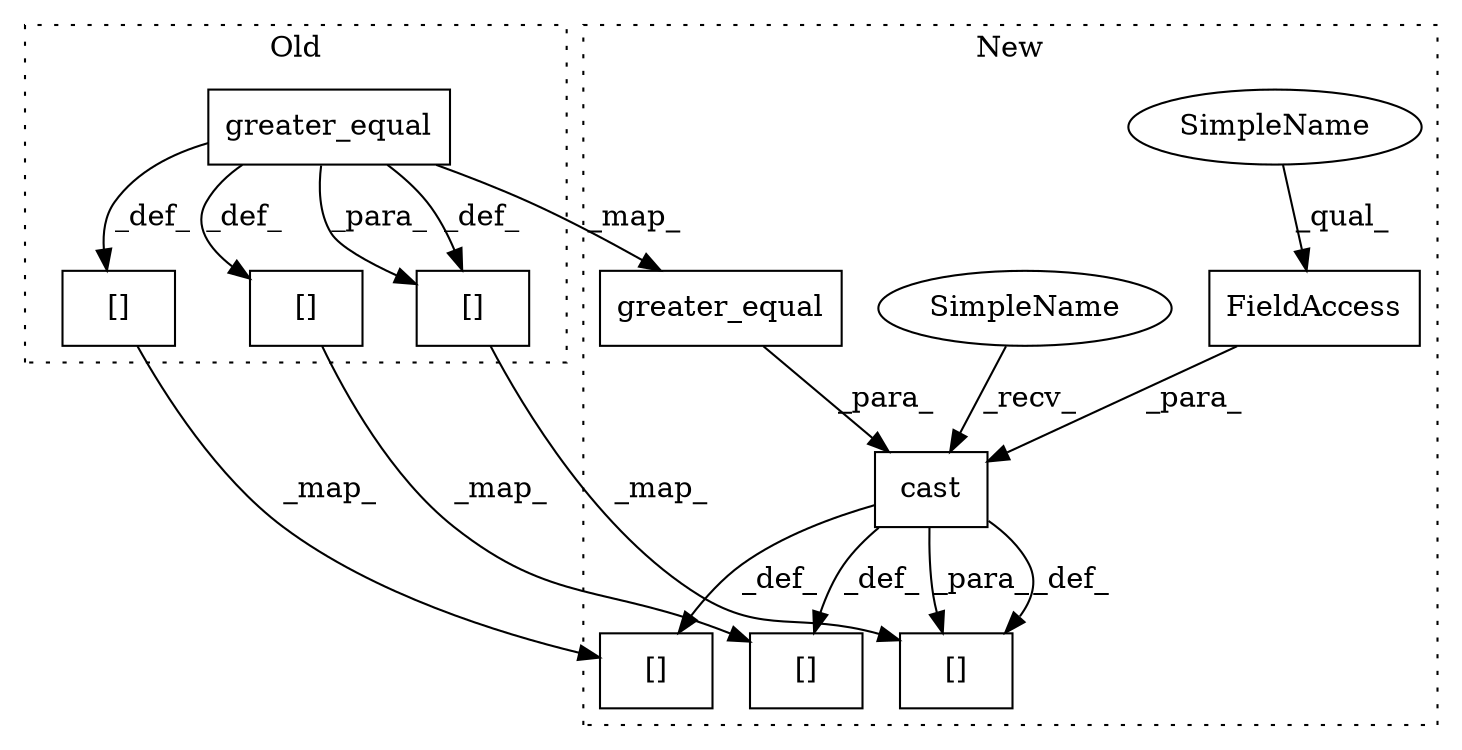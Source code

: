 digraph G {
subgraph cluster0 {
1 [label="greater_equal" a="32" s="4377,4420" l="14,1" shape="box"];
4 [label="[]" a="2" s="13323,13414" l="15,1" shape="box"];
7 [label="[]" a="2" s="13236,13259" l="15,1" shape="box"];
10 [label="[]" a="2" s="13000,13021" l="20,1" shape="box"];
label = "Old";
style="dotted";
}
subgraph cluster1 {
2 [label="greater_equal" a="32" s="4393,4436" l="14,1" shape="box"];
3 [label="[]" a="2" s="13357,13448" l="15,1" shape="box"];
5 [label="cast" a="32" s="4377,4454" l="5,1" shape="box"];
6 [label="[]" a="2" s="13270,13293" l="15,1" shape="box"];
8 [label="FieldAccess" a="22" s="4438" l="16" shape="box"];
9 [label="[]" a="2" s="13034,13055" l="20,1" shape="box"];
11 [label="SimpleName" a="42" s="4366" l="10" shape="ellipse"];
12 [label="SimpleName" a="42" s="4438" l="10" shape="ellipse"];
label = "New";
style="dotted";
}
1 -> 7 [label="_def_"];
1 -> 2 [label="_map_"];
1 -> 10 [label="_para_"];
1 -> 4 [label="_def_"];
1 -> 10 [label="_def_"];
2 -> 5 [label="_para_"];
4 -> 3 [label="_map_"];
5 -> 9 [label="_para_"];
5 -> 6 [label="_def_"];
5 -> 9 [label="_def_"];
5 -> 3 [label="_def_"];
7 -> 6 [label="_map_"];
8 -> 5 [label="_para_"];
10 -> 9 [label="_map_"];
11 -> 5 [label="_recv_"];
12 -> 8 [label="_qual_"];
}